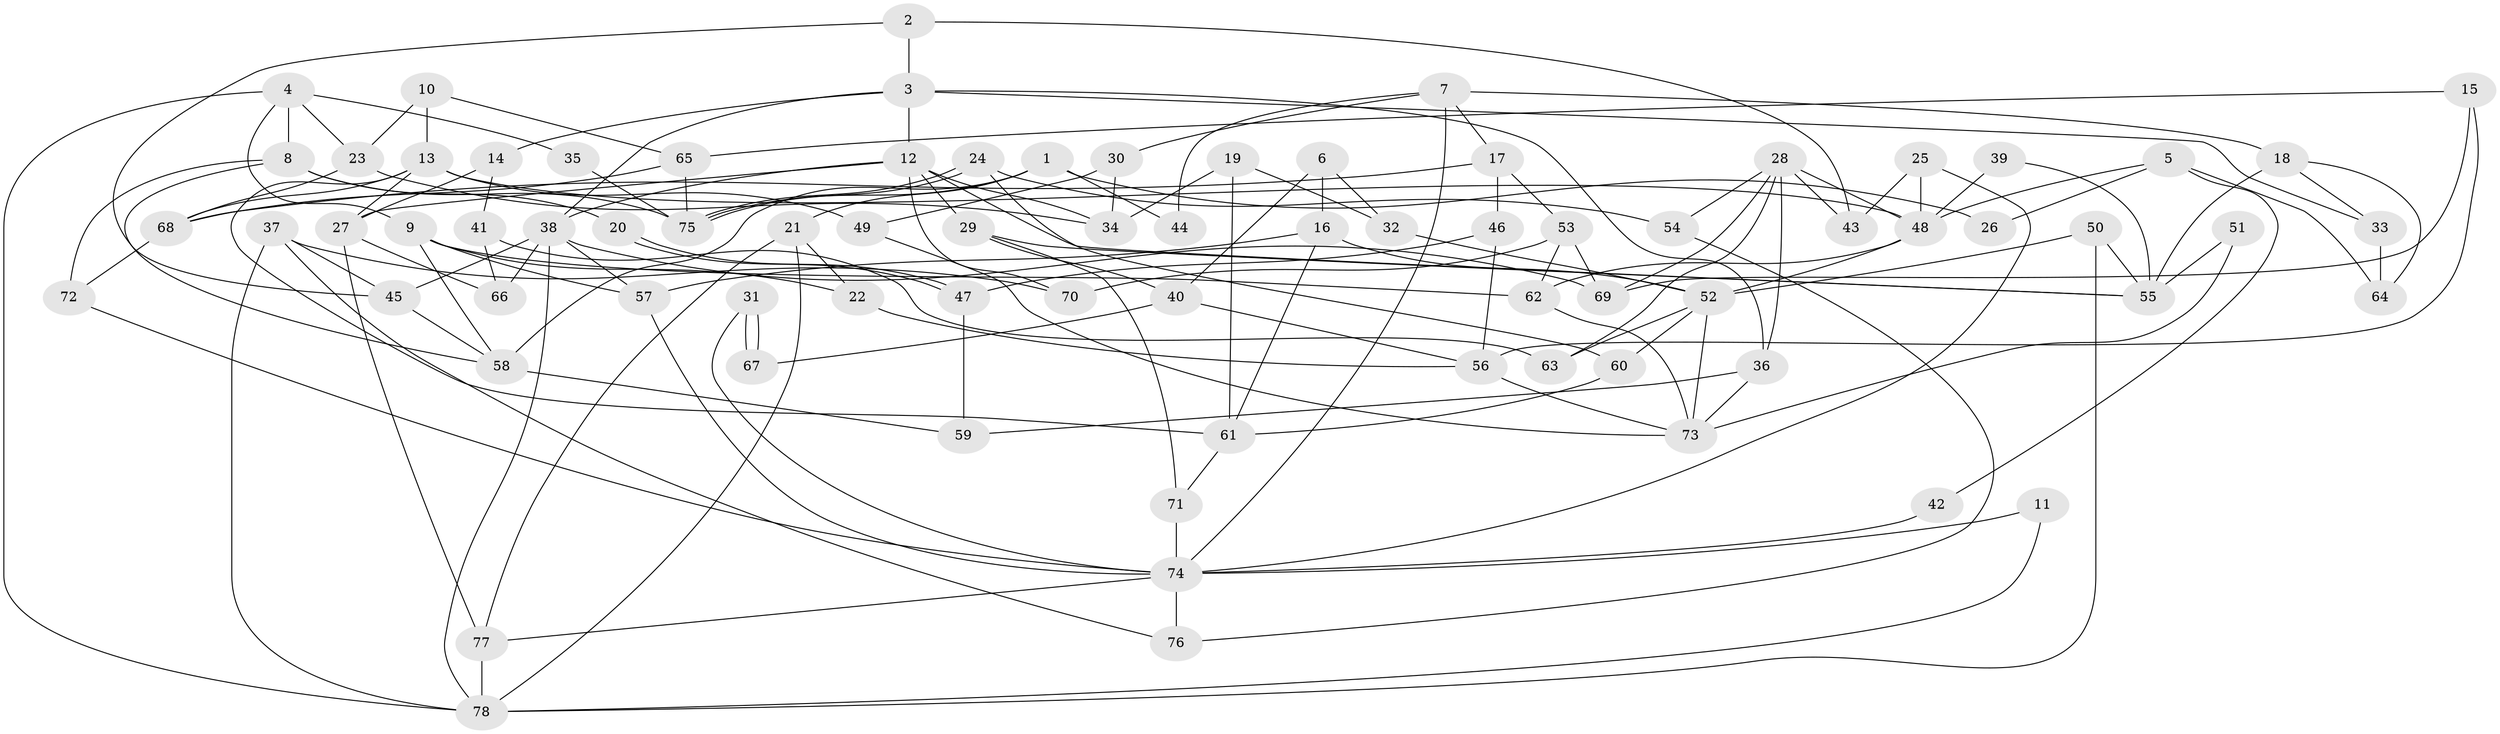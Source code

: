 // Generated by graph-tools (version 1.1) at 2025/15/03/09/25 04:15:19]
// undirected, 78 vertices, 156 edges
graph export_dot {
graph [start="1"]
  node [color=gray90,style=filled];
  1;
  2;
  3;
  4;
  5;
  6;
  7;
  8;
  9;
  10;
  11;
  12;
  13;
  14;
  15;
  16;
  17;
  18;
  19;
  20;
  21;
  22;
  23;
  24;
  25;
  26;
  27;
  28;
  29;
  30;
  31;
  32;
  33;
  34;
  35;
  36;
  37;
  38;
  39;
  40;
  41;
  42;
  43;
  44;
  45;
  46;
  47;
  48;
  49;
  50;
  51;
  52;
  53;
  54;
  55;
  56;
  57;
  58;
  59;
  60;
  61;
  62;
  63;
  64;
  65;
  66;
  67;
  68;
  69;
  70;
  71;
  72;
  73;
  74;
  75;
  76;
  77;
  78;
  1 -- 58;
  1 -- 75;
  1 -- 21;
  1 -- 26;
  1 -- 44;
  2 -- 3;
  2 -- 45;
  2 -- 43;
  3 -- 38;
  3 -- 12;
  3 -- 14;
  3 -- 33;
  3 -- 36;
  4 -- 78;
  4 -- 9;
  4 -- 8;
  4 -- 23;
  4 -- 35;
  5 -- 48;
  5 -- 64;
  5 -- 26;
  5 -- 42;
  6 -- 16;
  6 -- 32;
  6 -- 40;
  7 -- 17;
  7 -- 74;
  7 -- 18;
  7 -- 30;
  7 -- 44;
  8 -- 75;
  8 -- 20;
  8 -- 58;
  8 -- 72;
  9 -- 22;
  9 -- 62;
  9 -- 57;
  9 -- 58;
  10 -- 65;
  10 -- 23;
  10 -- 13;
  11 -- 74;
  11 -- 78;
  12 -- 34;
  12 -- 70;
  12 -- 27;
  12 -- 29;
  12 -- 38;
  12 -- 55;
  13 -- 27;
  13 -- 48;
  13 -- 49;
  13 -- 61;
  13 -- 68;
  14 -- 27;
  14 -- 41;
  15 -- 56;
  15 -- 69;
  15 -- 65;
  16 -- 57;
  16 -- 52;
  16 -- 61;
  17 -- 53;
  17 -- 68;
  17 -- 46;
  18 -- 55;
  18 -- 33;
  18 -- 64;
  19 -- 34;
  19 -- 61;
  19 -- 32;
  20 -- 47;
  20 -- 47;
  21 -- 78;
  21 -- 22;
  21 -- 77;
  22 -- 56;
  23 -- 68;
  23 -- 34;
  24 -- 60;
  24 -- 75;
  24 -- 75;
  24 -- 54;
  25 -- 74;
  25 -- 43;
  25 -- 48;
  27 -- 77;
  27 -- 66;
  28 -- 48;
  28 -- 36;
  28 -- 43;
  28 -- 54;
  28 -- 63;
  28 -- 69;
  29 -- 71;
  29 -- 40;
  29 -- 55;
  30 -- 49;
  30 -- 34;
  31 -- 74;
  31 -- 67;
  31 -- 67;
  32 -- 52;
  33 -- 64;
  35 -- 75;
  36 -- 73;
  36 -- 59;
  37 -- 45;
  37 -- 78;
  37 -- 70;
  37 -- 76;
  38 -- 66;
  38 -- 45;
  38 -- 57;
  38 -- 69;
  38 -- 78;
  39 -- 48;
  39 -- 55;
  40 -- 56;
  40 -- 67;
  41 -- 63;
  41 -- 66;
  42 -- 74;
  45 -- 58;
  46 -- 47;
  46 -- 56;
  47 -- 59;
  48 -- 52;
  48 -- 62;
  49 -- 73;
  50 -- 78;
  50 -- 55;
  50 -- 52;
  51 -- 55;
  51 -- 73;
  52 -- 60;
  52 -- 63;
  52 -- 73;
  53 -- 62;
  53 -- 69;
  53 -- 70;
  54 -- 76;
  56 -- 73;
  57 -- 74;
  58 -- 59;
  60 -- 61;
  61 -- 71;
  62 -- 73;
  65 -- 68;
  65 -- 75;
  68 -- 72;
  71 -- 74;
  72 -- 74;
  74 -- 76;
  74 -- 77;
  77 -- 78;
}
